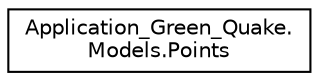 digraph "Graphical Class Hierarchy"
{
 // LATEX_PDF_SIZE
  edge [fontname="Helvetica",fontsize="10",labelfontname="Helvetica",labelfontsize="10"];
  node [fontname="Helvetica",fontsize="10",shape=record];
  rankdir="LR";
  Node0 [label="Application_Green_Quake.\lModels.Points",height=0.2,width=0.4,color="black", fillcolor="white", style="filled",URL="$class_application___green___quake_1_1_models_1_1_points.html",tooltip=" "];
}
